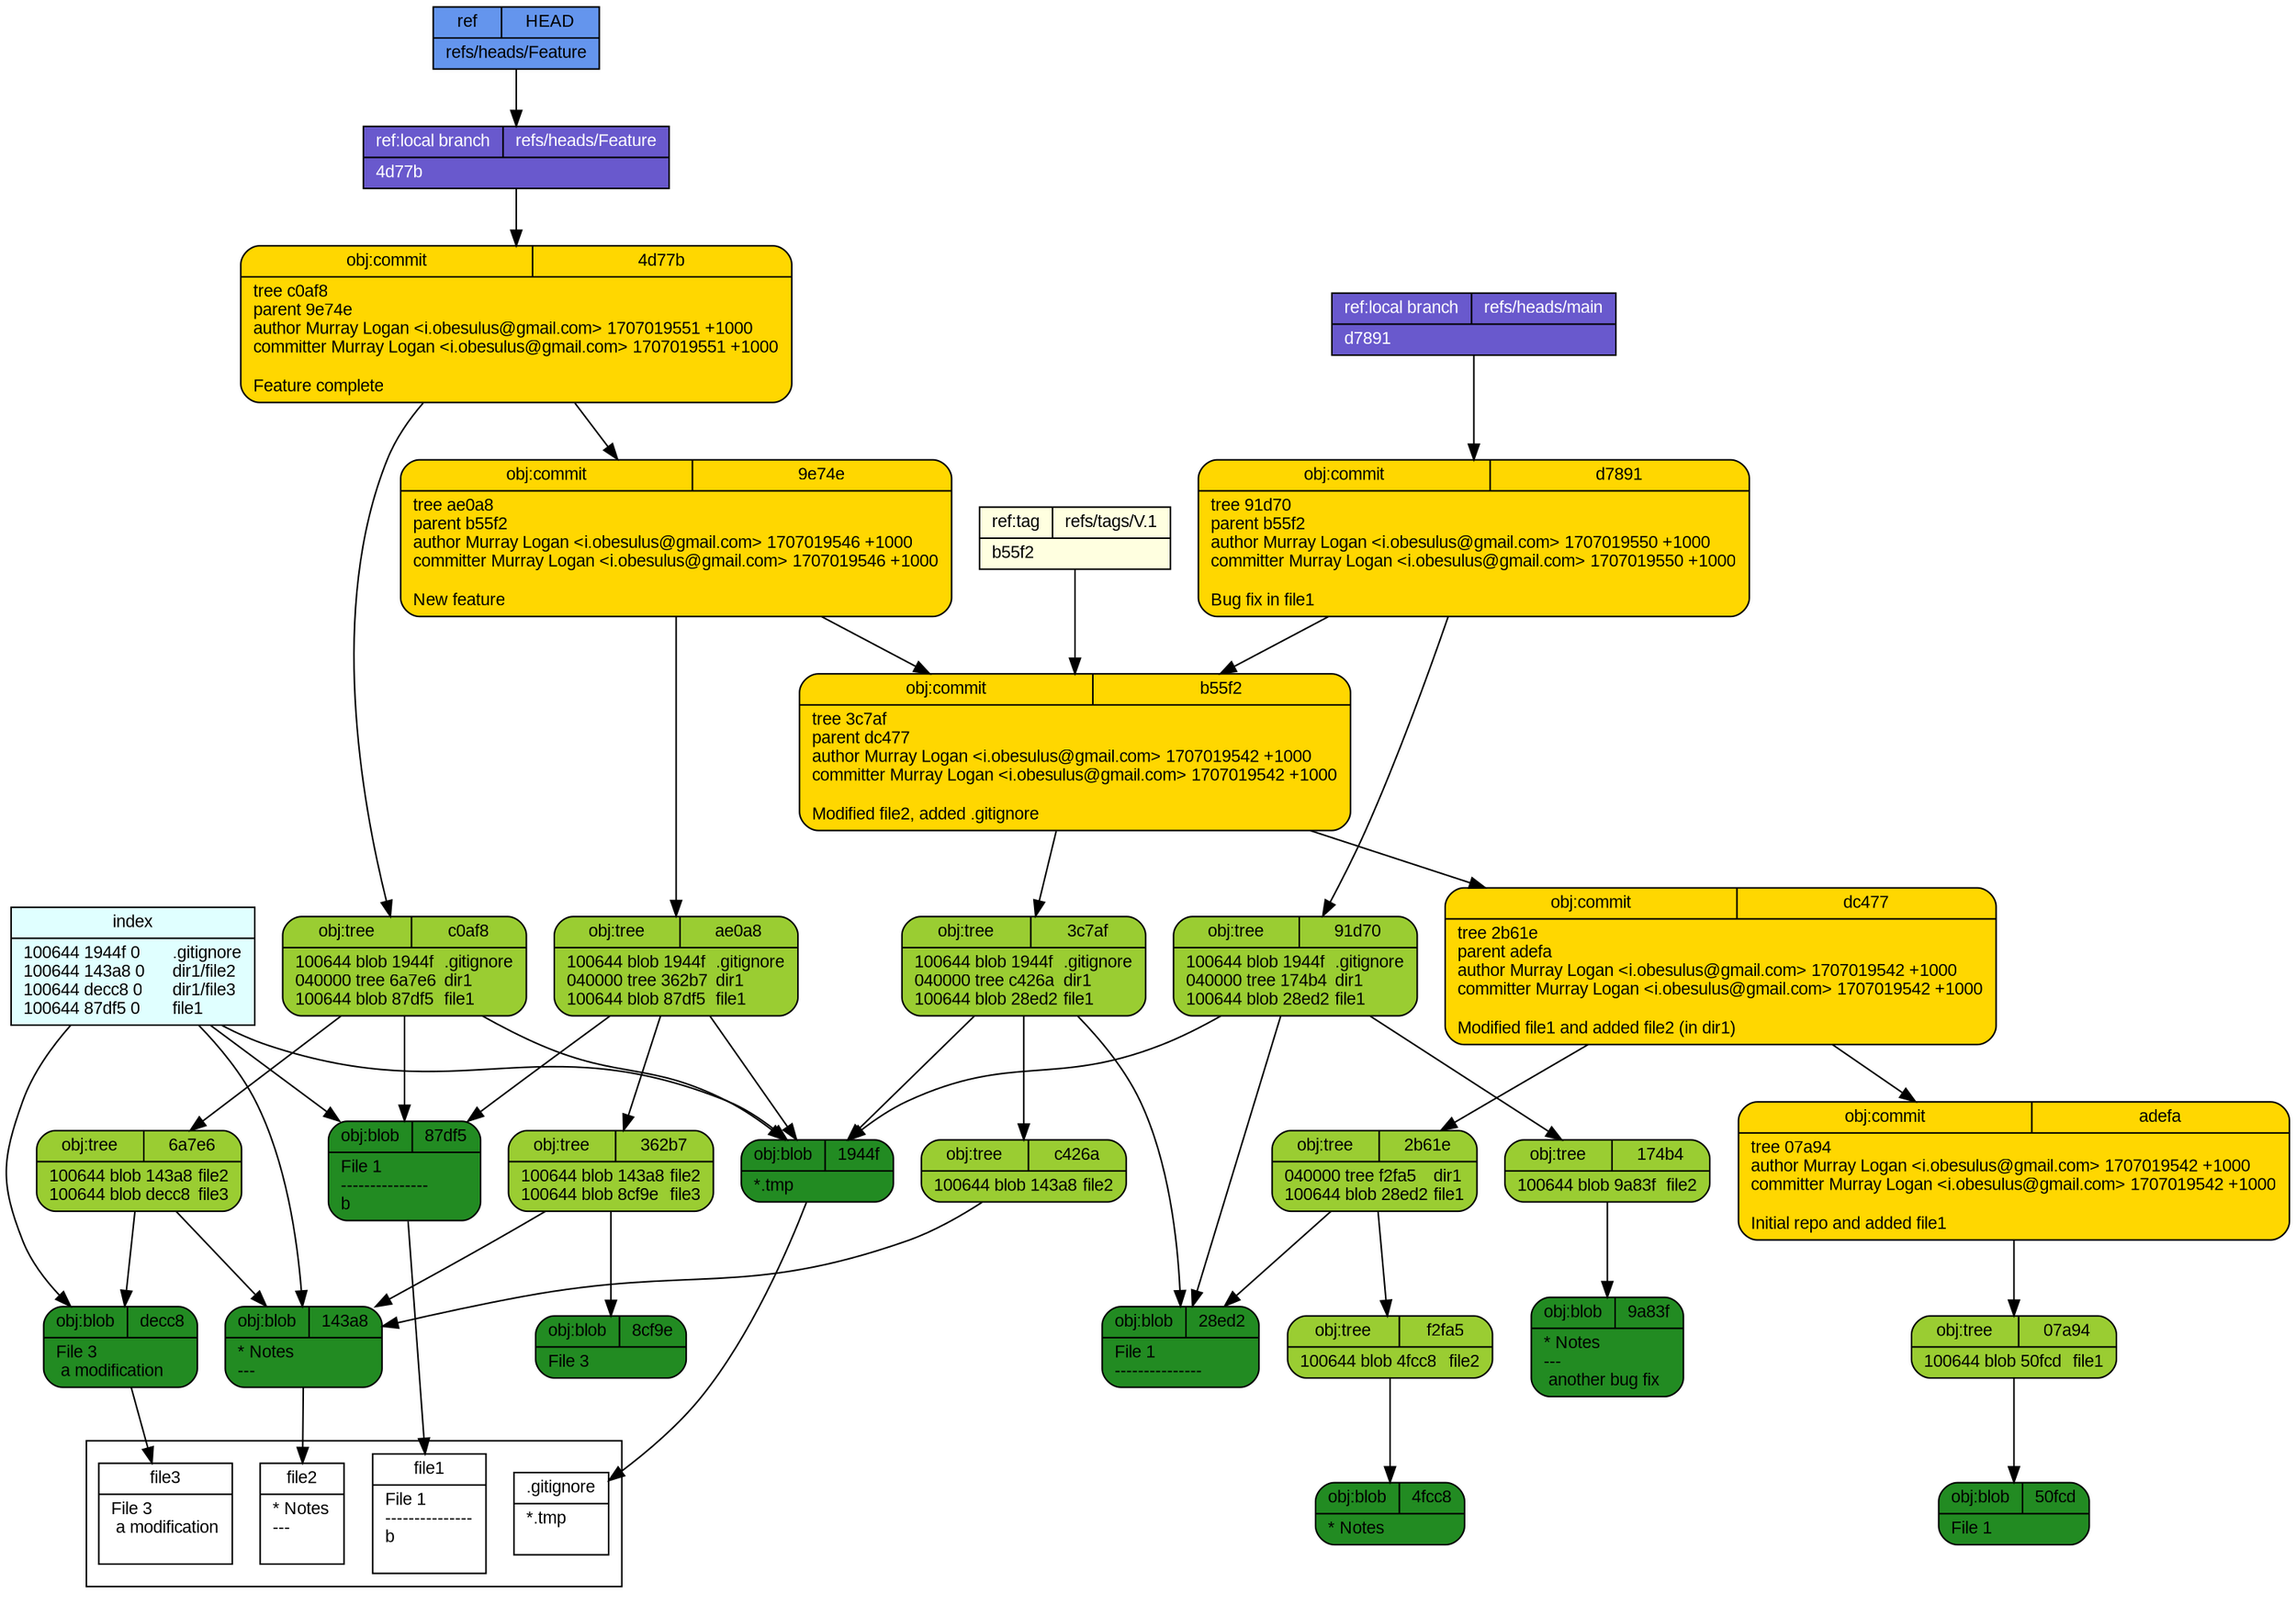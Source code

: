 digraph structs {
  node [shape=record,fontsize=11,fontname="arial"];
  rankdir="TB";
  _4d77b [fillcolor="gold", style="filled,rounded", label="{{obj:commit|4d77b}|tree\ c0af8\lparent\ 9e74e\lauthor\ Murray\ Logan\ \<i\.obesulus\@gmail\.com\>\ 1707019551\ \+1000\lcommitter\ Murray\ Logan\ \<i\.obesulus\@gmail\.com\>\ 1707019551\ \+1000\l\lFeature\ complete\l}"]  _4d77b -> _c0af8
  _4d77b -> _9e74e
  _d7891 [fillcolor="gold", style="filled,rounded", label="{{obj:commit|d7891}|tree\ 91d70\lparent\ b55f2\lauthor\ Murray\ Logan\ \<i\.obesulus\@gmail\.com\>\ 1707019550\ \+1000\lcommitter\ Murray\ Logan\ \<i\.obesulus\@gmail\.com\>\ 1707019550\ \+1000\l\lBug\ fix\ in\ file1\l}"]  _d7891 -> _91d70
  _d7891 -> _b55f2
  _3c7af [fillcolor="yellowgreen", style="filled,rounded", label="{{obj:tree|3c7af}|100644\ blob\ 1944f\	\.gitignore\l040000\ tree\ c426a\	dir1\l100644\ blob\ 28ed2\	file1\l}"]  _3c7af -> _1944f
  _3c7af -> _c426a
  _3c7af -> _28ed2
  _c0af8 [fillcolor="yellowgreen", style="filled,rounded", label="{{obj:tree|c0af8}|100644\ blob\ 1944f\	\.gitignore\l040000\ tree\ 6a7e6\	dir1\l100644\ blob\ 87df5\	file1\l}"]  _c0af8 -> _1944f
  _c0af8 -> _6a7e6
  _c0af8 -> _87df5
  _dc477 [fillcolor="gold", style="filled,rounded", label="{{obj:commit|dc477}|tree\ 2b61e\lparent\ adefa\lauthor\ Murray\ Logan\ \<i\.obesulus\@gmail\.com\>\ 1707019542\ \+1000\lcommitter\ Murray\ Logan\ \<i\.obesulus\@gmail\.com\>\ 1707019542\ \+1000\l\lModified\ file1\ and\ added\ file2\ \(in\ dir1\)\l}"]  _dc477 -> _2b61e
  _dc477 -> _adefa
  _91d70 [fillcolor="yellowgreen", style="filled,rounded", label="{{obj:tree|91d70}|100644\ blob\ 1944f\	\.gitignore\l040000\ tree\ 174b4\	dir1\l100644\ blob\ 28ed2\	file1\l}"]  _91d70 -> _1944f
  _91d70 -> _174b4
  _91d70 -> _28ed2
  _f2fa5 [fillcolor="yellowgreen", style="filled,rounded", label="{{obj:tree|f2fa5}|100644\ blob\ 4fcc8\	file2\l}"]  _f2fa5 -> _4fcc8
  _9e74e [fillcolor="gold", style="filled,rounded", label="{{obj:commit|9e74e}|tree\ ae0a8\lparent\ b55f2\lauthor\ Murray\ Logan\ \<i\.obesulus\@gmail\.com\>\ 1707019546\ \+1000\lcommitter\ Murray\ Logan\ \<i\.obesulus\@gmail\.com\>\ 1707019546\ \+1000\l\lNew\ feature\l}"]  _9e74e -> _ae0a8
  _9e74e -> _b55f2
  _b55f2 [fillcolor="gold", style="filled,rounded", label="{{obj:commit|b55f2}|tree\ 3c7af\lparent\ dc477\lauthor\ Murray\ Logan\ \<i\.obesulus\@gmail\.com\>\ 1707019542\ \+1000\lcommitter\ Murray\ Logan\ \<i\.obesulus\@gmail\.com\>\ 1707019542\ \+1000\l\lModified\ file2\,\ added\ \.gitignore\l}"]  _b55f2 -> _3c7af
  _b55f2 -> _dc477
  _174b4 [fillcolor="yellowgreen", style="filled,rounded", label="{{obj:tree|174b4}|100644\ blob\ 9a83f\	file2\l}"]  _174b4 -> _9a83f
  _07a94 [fillcolor="yellowgreen", style="filled,rounded", label="{{obj:tree|07a94}|100644\ blob\ 50fcd\	file1\l}"]  _07a94 -> _50fcd
  _50fcd [fillcolor="forestgreen", style="filled,rounded", label="{{obj:blob|50fcd}|File\ 1\l}"]  _8cf9e [fillcolor="forestgreen", style="filled,rounded", label="{{obj:blob|8cf9e}|File\ 3\l}"]  _143a8 [fillcolor="forestgreen", style="filled,rounded", label="{{obj:blob|143a8}|\*\ Notes\l\-\-\-\l}"]  _28ed2 [fillcolor="forestgreen", style="filled,rounded", label="{{obj:blob|28ed2}|File\ 1\l\-\-\-\-\-\-\-\-\-\-\-\-\-\-\-\l}"]  _2b61e [fillcolor="yellowgreen", style="filled,rounded", label="{{obj:tree|2b61e}|040000\ tree\ f2fa5\	dir1\l100644\ blob\ 28ed2\	file1\l}"]  _2b61e -> _f2fa5
  _2b61e -> _28ed2
  _4fcc8 [fillcolor="forestgreen", style="filled,rounded", label="{{obj:blob|4fcc8}|\*\ Notes\l}"]  _adefa [fillcolor="gold", style="filled,rounded", label="{{obj:commit|adefa}|tree\ 07a94\lauthor\ Murray\ Logan\ \<i\.obesulus\@gmail\.com\>\ 1707019542\ \+1000\lcommitter\ Murray\ Logan\ \<i\.obesulus\@gmail\.com\>\ 1707019542\ \+1000\l\lInitial\ repo\ and\ added\ file1\l}"]  _adefa -> _07a94
  _ae0a8 [fillcolor="yellowgreen", style="filled,rounded", label="{{obj:tree|ae0a8}|100644\ blob\ 1944f\	\.gitignore\l040000\ tree\ 362b7\	dir1\l100644\ blob\ 87df5\	file1\l}"]  _ae0a8 -> _1944f
  _ae0a8 -> _362b7
  _ae0a8 -> _87df5
  _9a83f [fillcolor="forestgreen", style="filled,rounded", label="{{obj:blob|9a83f}|\*\ Notes\l\-\-\-\l\ another\ bug\ fix\l}"]  _6a7e6 [fillcolor="yellowgreen", style="filled,rounded", label="{{obj:tree|6a7e6}|100644\ blob\ 143a8\	file2\l100644\ blob\ decc8\	file3\l}"]  _6a7e6 -> _143a8
  _6a7e6 -> _decc8
  _c426a [fillcolor="yellowgreen", style="filled,rounded", label="{{obj:tree|c426a}|100644\ blob\ 143a8\	file2\l}"]  _c426a -> _143a8
  _1944f [fillcolor="forestgreen", style="filled,rounded", label="{{obj:blob|1944f}|\*\.tmp\l}"]  _362b7 [fillcolor="yellowgreen", style="filled,rounded", label="{{obj:tree|362b7}|100644\ blob\ 143a8\	file2\l100644\ blob\ 8cf9e\	file3\l}"]  _362b7 -> _143a8
  _362b7 -> _8cf9e
  _decc8 [fillcolor="forestgreen", style="filled,rounded", label="{{obj:blob|decc8}|File\ 3\l\ a\ modification\l}"]  _87df5 [fillcolor="forestgreen", style="filled,rounded", label="{{obj:blob|87df5}|File\ 1\l\-\-\-\-\-\-\-\-\-\-\-\-\-\-\-\lb\l}"]  _refs___heads___Feature [style=filled, fillcolor=slateblue3, fontcolor = white,  label="{{ref:local branch|refs\/heads\/Feature}|4d77b\l}"]
  _refs___heads___Feature -> _4d77b
  _refs___heads___main [style=filled, fillcolor=slateblue3, fontcolor = white,  label="{{ref:local branch|refs\/heads\/main}|d7891\l}"]
  _refs___heads___main -> _d7891
  _refs___tags___V___1 [style=filled, fillcolor=lightyellow, fontcolor = black,  label="{{ref:tag|refs\/tags\/V\.1}|b55f2\l}"]
  _refs___tags___V___1 -> _b55f2
  _HEAD [style=filled, fillcolor=cornflowerblue, fontcolor=black,  label="{{ref|HEAD}|refs\/heads\/Feature\l}"]
  _HEAD -> _refs___heads___Feature
  index -> _1944f
  index -> _143a8
  index -> _decc8
  index -> _87df5
  index [style=filled, fillcolor=lightcyan, label="{{index}|100644\ 1944f\ 0\	\.gitignore\l100644\ 143a8\ 0\	dir1\/file2\l100644\ decc8\ 0\	dir1\/file3\l100644\ 87df5\ 0\	file1\l}"]
subgraph cluster_1 {rank=sink  _gitignore [fillcolor="white", label="{{.gitignore}|*.tmp\l\l}"] 
  _file2 [fillcolor="white", label="{{file2}|* Notes\l---\l\l}"] 
  _file3 [fillcolor="white", label="{{file3}|File 3\l a modification\l\l}"] 
  _file1 [fillcolor="white", label="{{file1}|File 1\l---------------\lb\l\l}"] 
}
 _1944f -> _gitignore
 _143a8 -> _file2
 _decc8 -> _file3
 _87df5 -> _file1
}
